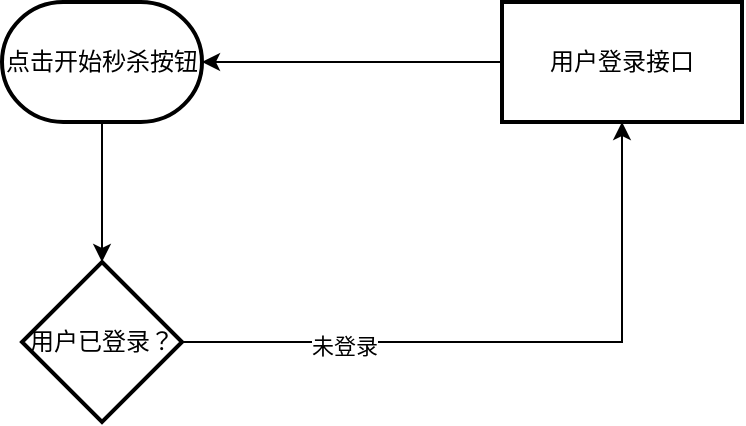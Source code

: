 <mxfile version="20.6.2" type="github">
  <diagram id="SfYL227m2gQ5KlGTOzU7" name="第 1 页">
    <mxGraphModel dx="992" dy="579" grid="1" gridSize="10" guides="1" tooltips="1" connect="1" arrows="1" fold="1" page="1" pageScale="1" pageWidth="3300" pageHeight="4681" math="0" shadow="0">
      <root>
        <mxCell id="0" />
        <mxCell id="1" parent="0" />
        <mxCell id="JAwFecL3JbLE5yRRIegU-158" value="" style="edgeStyle=orthogonalEdgeStyle;rounded=0;orthogonalLoop=1;jettySize=auto;html=1;" edge="1" parent="1" source="JAwFecL3JbLE5yRRIegU-1" target="JAwFecL3JbLE5yRRIegU-157">
          <mxGeometry relative="1" as="geometry" />
        </mxCell>
        <mxCell id="JAwFecL3JbLE5yRRIegU-1" value="点击开始秒杀按钮" style="strokeWidth=2;html=1;shape=mxgraph.flowchart.terminator;whiteSpace=wrap;" vertex="1" parent="1">
          <mxGeometry x="460" y="40" width="100" height="60" as="geometry" />
        </mxCell>
        <mxCell id="JAwFecL3JbLE5yRRIegU-160" value="" style="edgeStyle=orthogonalEdgeStyle;rounded=0;orthogonalLoop=1;jettySize=auto;html=1;" edge="1" parent="1" source="JAwFecL3JbLE5yRRIegU-157" target="JAwFecL3JbLE5yRRIegU-159">
          <mxGeometry relative="1" as="geometry" />
        </mxCell>
        <mxCell id="JAwFecL3JbLE5yRRIegU-161" value="未登录" style="edgeLabel;html=1;align=center;verticalAlign=middle;resizable=0;points=[];" vertex="1" connectable="0" parent="JAwFecL3JbLE5yRRIegU-160">
          <mxGeometry x="-0.508" y="-2" relative="1" as="geometry">
            <mxPoint as="offset" />
          </mxGeometry>
        </mxCell>
        <mxCell id="JAwFecL3JbLE5yRRIegU-157" value="用户已登录？" style="rhombus;whiteSpace=wrap;html=1;strokeWidth=2;" vertex="1" parent="1">
          <mxGeometry x="470" y="170" width="80" height="80" as="geometry" />
        </mxCell>
        <mxCell id="JAwFecL3JbLE5yRRIegU-159" value="用户登录接口" style="whiteSpace=wrap;html=1;strokeWidth=2;" vertex="1" parent="1">
          <mxGeometry x="710" y="40" width="120" height="60" as="geometry" />
        </mxCell>
        <mxCell id="JAwFecL3JbLE5yRRIegU-164" value="" style="endArrow=classic;html=1;rounded=0;exitX=0;exitY=0.5;exitDx=0;exitDy=0;entryX=1;entryY=0.5;entryDx=0;entryDy=0;entryPerimeter=0;" edge="1" parent="1" source="JAwFecL3JbLE5yRRIegU-159" target="JAwFecL3JbLE5yRRIegU-1">
          <mxGeometry width="50" height="50" relative="1" as="geometry">
            <mxPoint x="520" y="320" as="sourcePoint" />
            <mxPoint x="570" y="270" as="targetPoint" />
          </mxGeometry>
        </mxCell>
      </root>
    </mxGraphModel>
  </diagram>
</mxfile>
